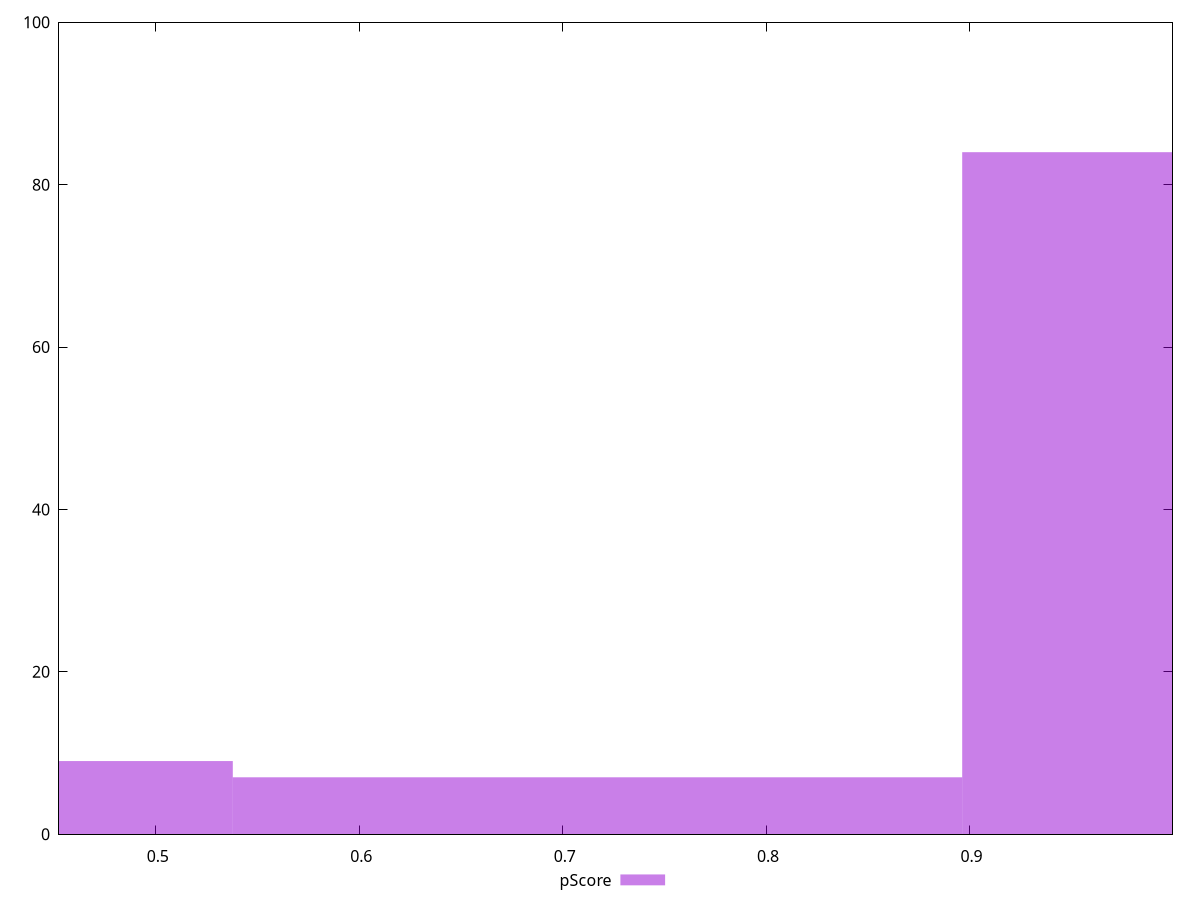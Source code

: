 reset

$pScore <<EOF
1.0756820550603594 84
0.3585606850201198 9
0.7171213700402396 7
EOF

set key outside below
set boxwidth 0.3585606850201198
set xrange [0.45240329440673865:0.9997834041016471]
set yrange [0:100]
set trange [0:100]
set style fill transparent solid 0.5 noborder
set terminal svg size 640, 490 enhanced background rgb 'white'
set output "reports/report_00027_2021-02-24T12-40-31.850Z/first-cpu-idle/samples/agenda/pScore/histogram.svg"

plot $pScore title "pScore" with boxes

reset
